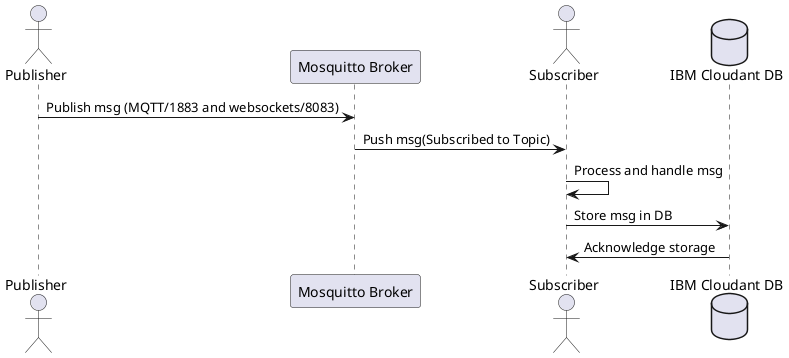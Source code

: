 plaintext
@startuml
skinparam backgroundColor transparent
actor Publisher
participant "Mosquitto Broker" as Broker
actor Subscriber
database "IBM Cloudant DB" as Cloudant

Publisher -> Broker: Publish msg (MQTT/1883 and websockets/8083)
Broker -> Subscriber: Push msg(Subscribed to Topic)
Subscriber -> Subscriber: Process and handle msg
Subscriber -> Cloudant: Store msg in DB
Cloudant -> Subscriber: Acknowledge storage
@enduml